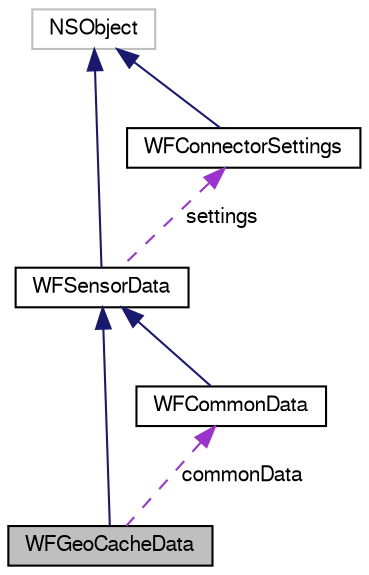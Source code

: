 digraph "WFGeoCacheData"
{
  edge [fontname="FreeSans",fontsize="10",labelfontname="FreeSans",labelfontsize="10"];
  node [fontname="FreeSans",fontsize="10",shape=record];
  Node1 [label="WFGeoCacheData",height=0.2,width=0.4,color="black", fillcolor="grey75", style="filled", fontcolor="black"];
  Node2 -> Node1 [dir="back",color="midnightblue",fontsize="10",style="solid",fontname="FreeSans"];
  Node2 [label="WFSensorData",height=0.2,width=0.4,color="black", fillcolor="white", style="filled",URL="$interface_w_f_sensor_data.html",tooltip="This is the abstract base class for all types of ANT sensor data. "];
  Node3 -> Node2 [dir="back",color="midnightblue",fontsize="10",style="solid",fontname="FreeSans"];
  Node3 [label="NSObject",height=0.2,width=0.4,color="grey75", fillcolor="white", style="filled"];
  Node4 -> Node2 [dir="back",color="darkorchid3",fontsize="10",style="dashed",label=" settings" ,fontname="FreeSans"];
  Node4 [label="WFConnectorSettings",height=0.2,width=0.4,color="black", fillcolor="white", style="filled",URL="$interface_w_f_connector_settings.html",tooltip="Provides a means of persisting settings for the WFConnector. "];
  Node3 -> Node4 [dir="back",color="midnightblue",fontsize="10",style="solid",fontname="FreeSans"];
  Node5 -> Node1 [dir="back",color="darkorchid3",fontsize="10",style="dashed",label=" commonData" ,fontname="FreeSans"];
  Node5 [label="WFCommonData",height=0.2,width=0.4,color="black", fillcolor="white", style="filled",URL="$interface_w_f_common_data.html",tooltip="Represents the metadata for the sensor, available from most ANT+ sensors. "];
  Node2 -> Node5 [dir="back",color="midnightblue",fontsize="10",style="solid",fontname="FreeSans"];
}
